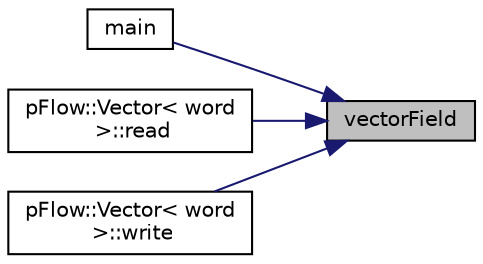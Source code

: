 digraph "vectorField"
{
 // LATEX_PDF_SIZE
  edge [fontname="Helvetica",fontsize="10",labelfontname="Helvetica",labelfontsize="10"];
  node [fontname="Helvetica",fontsize="10",shape=record];
  rankdir="RL";
  Node1 [label="vectorField",height=0.2,width=0.4,color="black", fillcolor="grey75", style="filled", fontcolor="black",tooltip=" "];
  Node1 -> Node2 [dir="back",color="midnightblue",fontsize="10",style="solid",fontname="Helvetica"];
  Node2 [label="main",height=0.2,width=0.4,color="black", fillcolor="white", style="filled",URL="$pFlowToVTK_8cpp.html#a3c04138a5bfe5d72780bb7e82a18e627",tooltip=" "];
  Node1 -> Node3 [dir="back",color="midnightblue",fontsize="10",style="solid",fontname="Helvetica"];
  Node3 [label="pFlow::Vector\< word\l \>::read",height=0.2,width=0.4,color="black", fillcolor="white", style="filled",URL="$classpFlow_1_1Vector.html#aff8e92ab47032ae811d1271161cb9b22",tooltip=" "];
  Node1 -> Node4 [dir="back",color="midnightblue",fontsize="10",style="solid",fontname="Helvetica"];
  Node4 [label="pFlow::Vector\< word\l \>::write",height=0.2,width=0.4,color="black", fillcolor="white", style="filled",URL="$classpFlow_1_1Vector.html#a6a40de4ceed55b2f78cf3027739dfd91",tooltip=" "];
}
